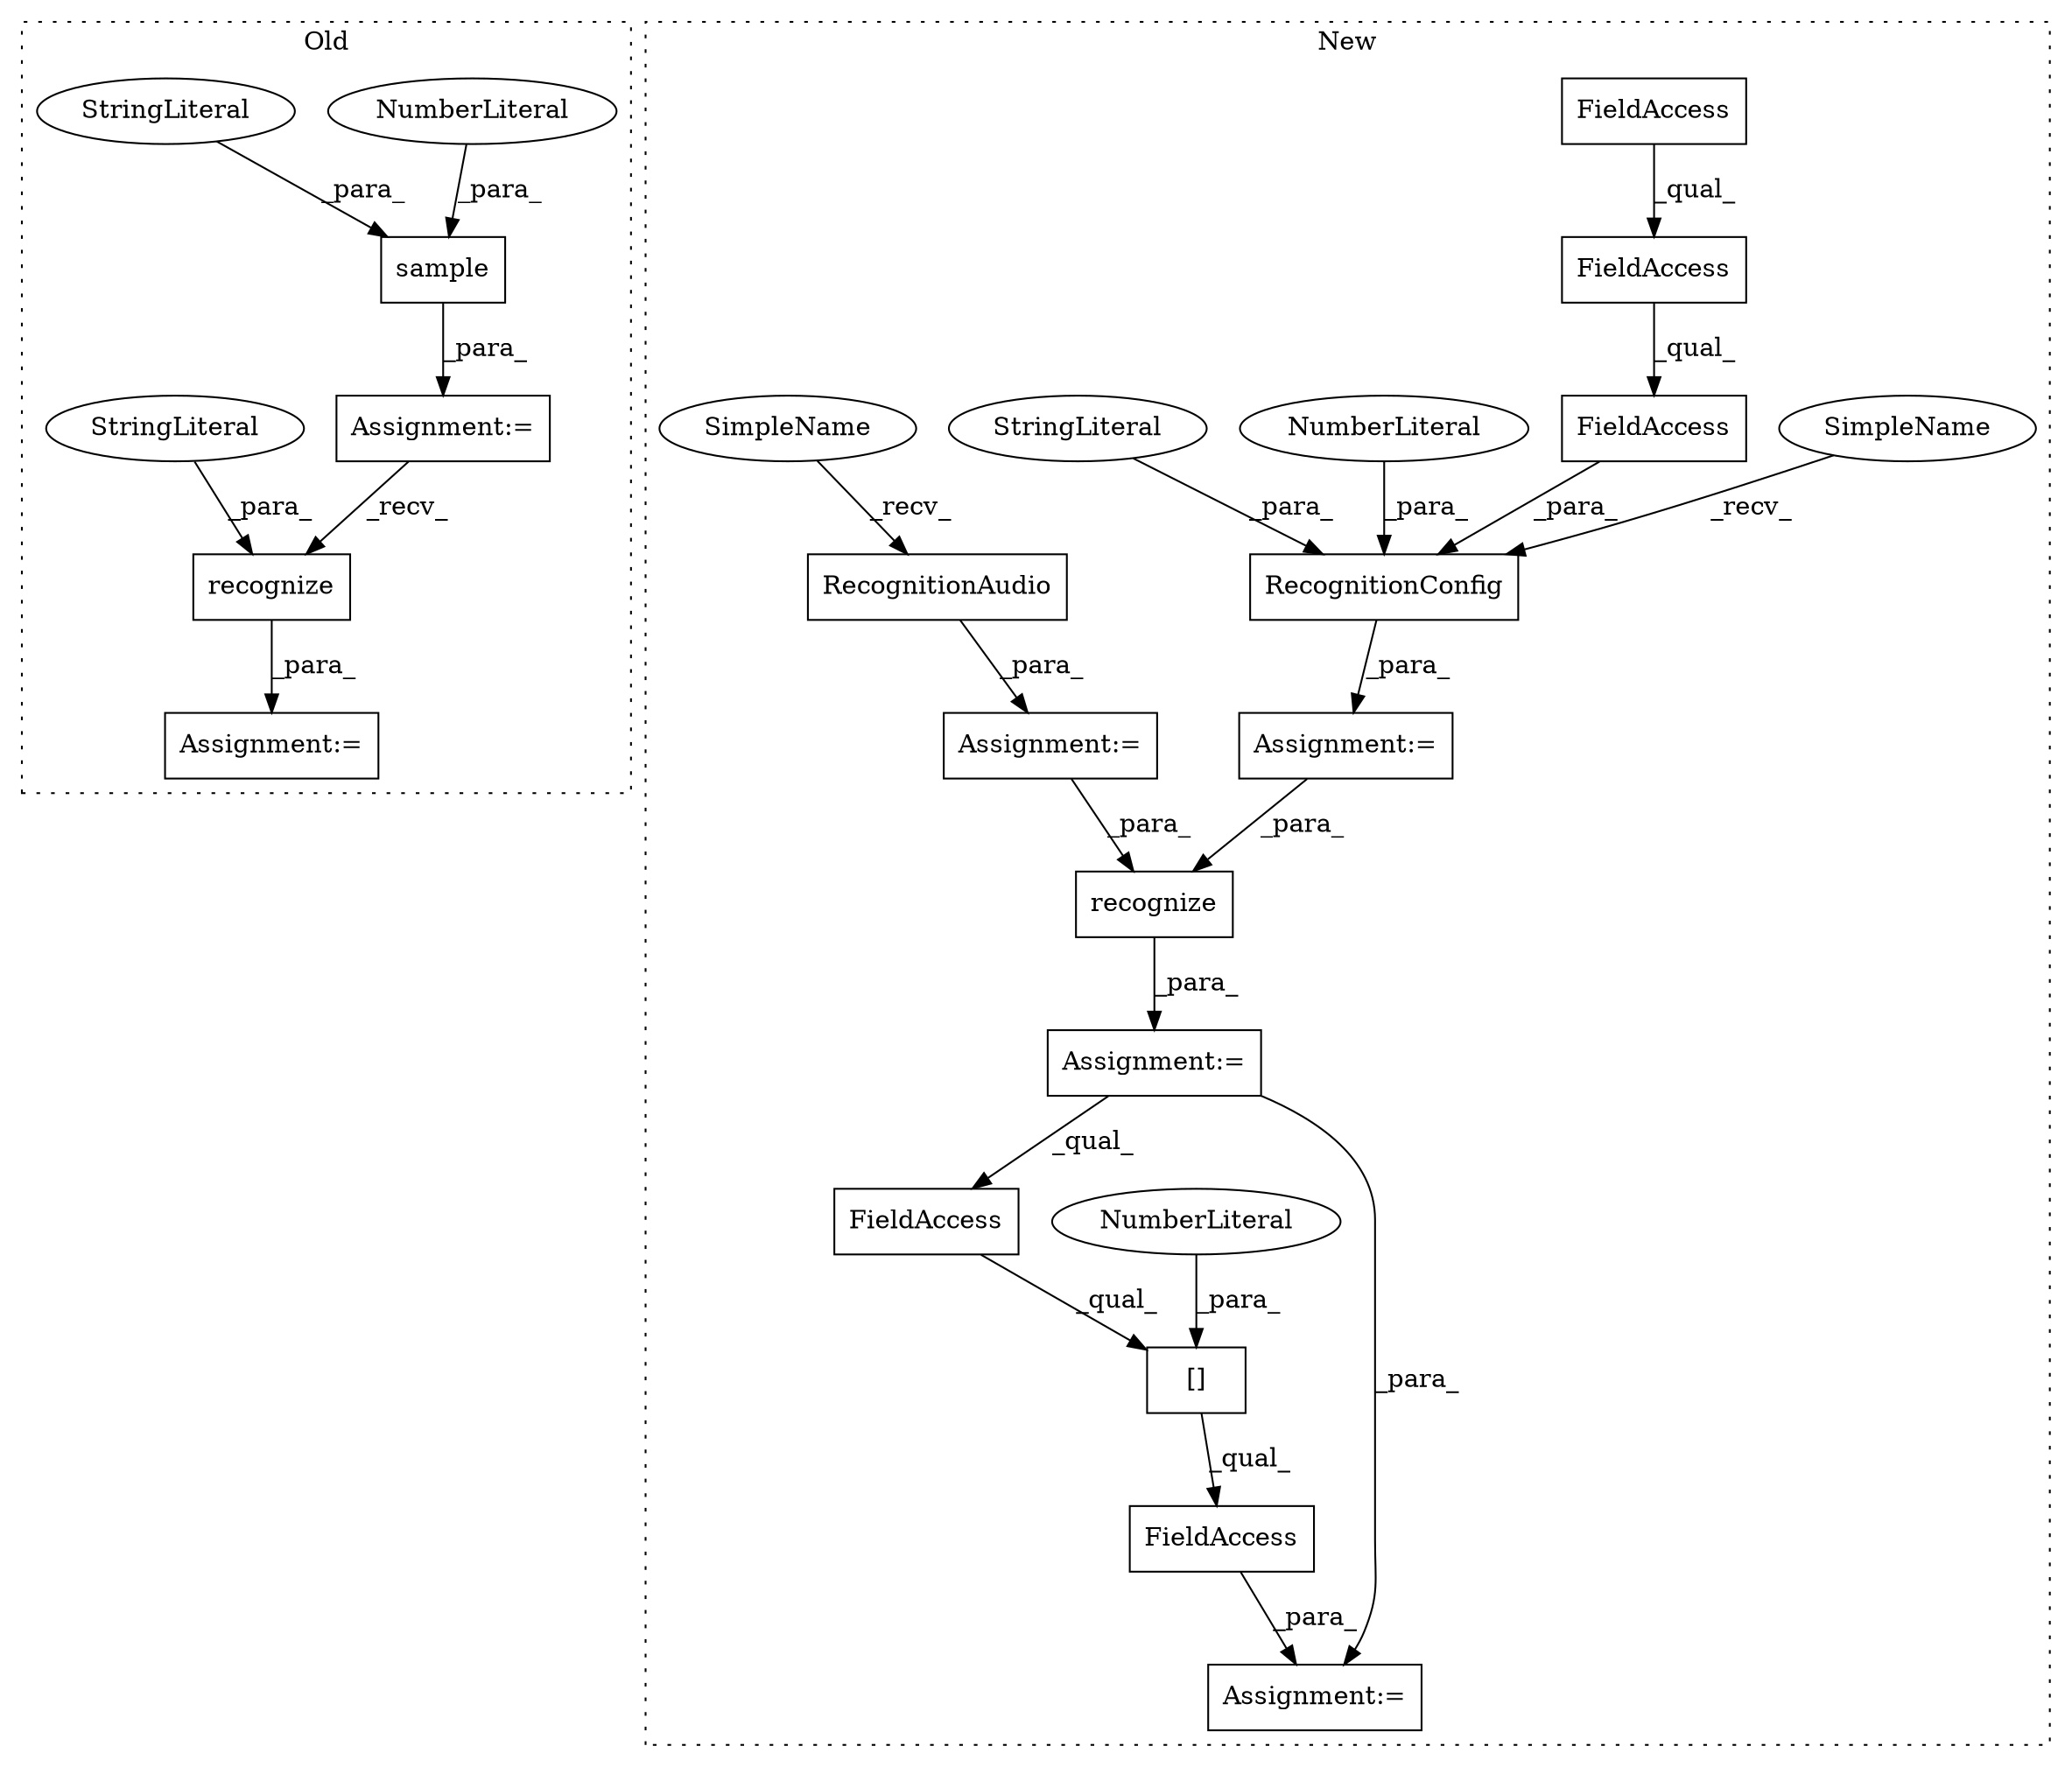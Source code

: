digraph G {
subgraph cluster0 {
1 [label="sample" a="32" s="956,988" l="7,1" shape="box"];
7 [label="Assignment:=" a="7" s="1007" l="1" shape="box"];
11 [label="NumberLiteral" a="34" s="983" l="5" shape="ellipse"];
17 [label="StringLiteral" a="45" s="976" l="6" shape="ellipse"];
19 [label="recognize" a="32" s="1021,1038" l="10,1" shape="box"];
21 [label="Assignment:=" a="7" s="941" l="1" shape="box"];
22 [label="StringLiteral" a="45" s="1031" l="7" shape="ellipse"];
label = "Old";
style="dotted";
}
subgraph cluster1 {
2 [label="RecognitionConfig" a="32" s="1350,1424" l="18,1" shape="box"];
3 [label="FieldAccess" a="22" s="1368" l="42" shape="box"];
4 [label="FieldAccess" a="22" s="1368" l="37" shape="box"];
5 [label="FieldAccess" a="22" s="1368" l="23" shape="box"];
6 [label="Assignment:=" a="7" s="1343" l="1" shape="box"];
8 [label="FieldAccess" a="22" s="1489" l="32" shape="box"];
9 [label="FieldAccess" a="22" s="1489" l="16" shape="box"];
10 [label="NumberLiteral" a="34" s="1411" l="5" shape="ellipse"];
12 [label="StringLiteral" a="45" s="1417" l="7" shape="ellipse"];
13 [label="Assignment:=" a="7" s="1299" l="1" shape="box"];
14 [label="RecognitionAudio" a="32" s="1306,1330" l="17,1" shape="box"];
15 [label="[]" a="2" s="1489,1507" l="17,1" shape="box"];
16 [label="NumberLiteral" a="34" s="1506" l="1" shape="ellipse"];
18 [label="recognize" a="32" s="1447,1469" l="10,1" shape="box"];
20 [label="Assignment:=" a="7" s="1439" l="1" shape="box"];
23 [label="Assignment:=" a="7" s="1488" l="1" shape="box"];
24 [label="SimpleName" a="42" s="1300" l="5" shape="ellipse"];
25 [label="SimpleName" a="42" s="1344" l="5" shape="ellipse"];
label = "New";
style="dotted";
}
1 -> 21 [label="_para_"];
2 -> 6 [label="_para_"];
3 -> 2 [label="_para_"];
4 -> 3 [label="_qual_"];
5 -> 4 [label="_qual_"];
6 -> 18 [label="_para_"];
8 -> 23 [label="_para_"];
9 -> 15 [label="_qual_"];
10 -> 2 [label="_para_"];
11 -> 1 [label="_para_"];
12 -> 2 [label="_para_"];
13 -> 18 [label="_para_"];
14 -> 13 [label="_para_"];
15 -> 8 [label="_qual_"];
16 -> 15 [label="_para_"];
17 -> 1 [label="_para_"];
18 -> 20 [label="_para_"];
19 -> 7 [label="_para_"];
20 -> 23 [label="_para_"];
20 -> 9 [label="_qual_"];
21 -> 19 [label="_recv_"];
22 -> 19 [label="_para_"];
24 -> 14 [label="_recv_"];
25 -> 2 [label="_recv_"];
}